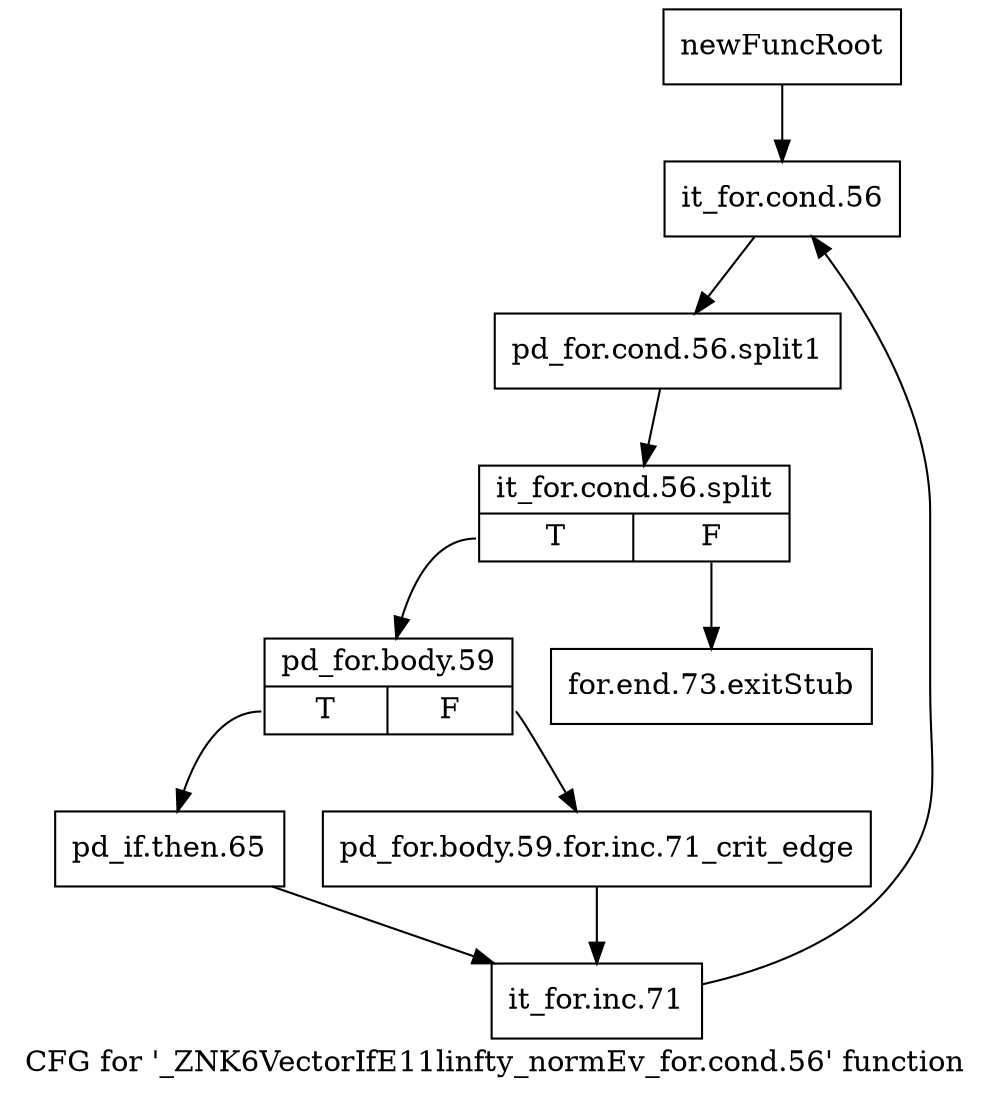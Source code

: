 digraph "CFG for '_ZNK6VectorIfE11linfty_normEv_for.cond.56' function" {
	label="CFG for '_ZNK6VectorIfE11linfty_normEv_for.cond.56' function";

	Node0x9923460 [shape=record,label="{newFuncRoot}"];
	Node0x9923460 -> Node0x9923500;
	Node0x99234b0 [shape=record,label="{for.end.73.exitStub}"];
	Node0x9923500 [shape=record,label="{it_for.cond.56}"];
	Node0x9923500 -> Node0xbcaf2f0;
	Node0xbcaf2f0 [shape=record,label="{pd_for.cond.56.split1}"];
	Node0xbcaf2f0 -> Node0xbcb0ef0;
	Node0xbcb0ef0 [shape=record,label="{it_for.cond.56.split|{<s0>T|<s1>F}}"];
	Node0xbcb0ef0:s0 -> Node0x9923550;
	Node0xbcb0ef0:s1 -> Node0x99234b0;
	Node0x9923550 [shape=record,label="{pd_for.body.59|{<s0>T|<s1>F}}"];
	Node0x9923550:s0 -> Node0x99235f0;
	Node0x9923550:s1 -> Node0x99235a0;
	Node0x99235a0 [shape=record,label="{pd_for.body.59.for.inc.71_crit_edge}"];
	Node0x99235a0 -> Node0x9923640;
	Node0x99235f0 [shape=record,label="{pd_if.then.65}"];
	Node0x99235f0 -> Node0x9923640;
	Node0x9923640 [shape=record,label="{it_for.inc.71}"];
	Node0x9923640 -> Node0x9923500;
}
